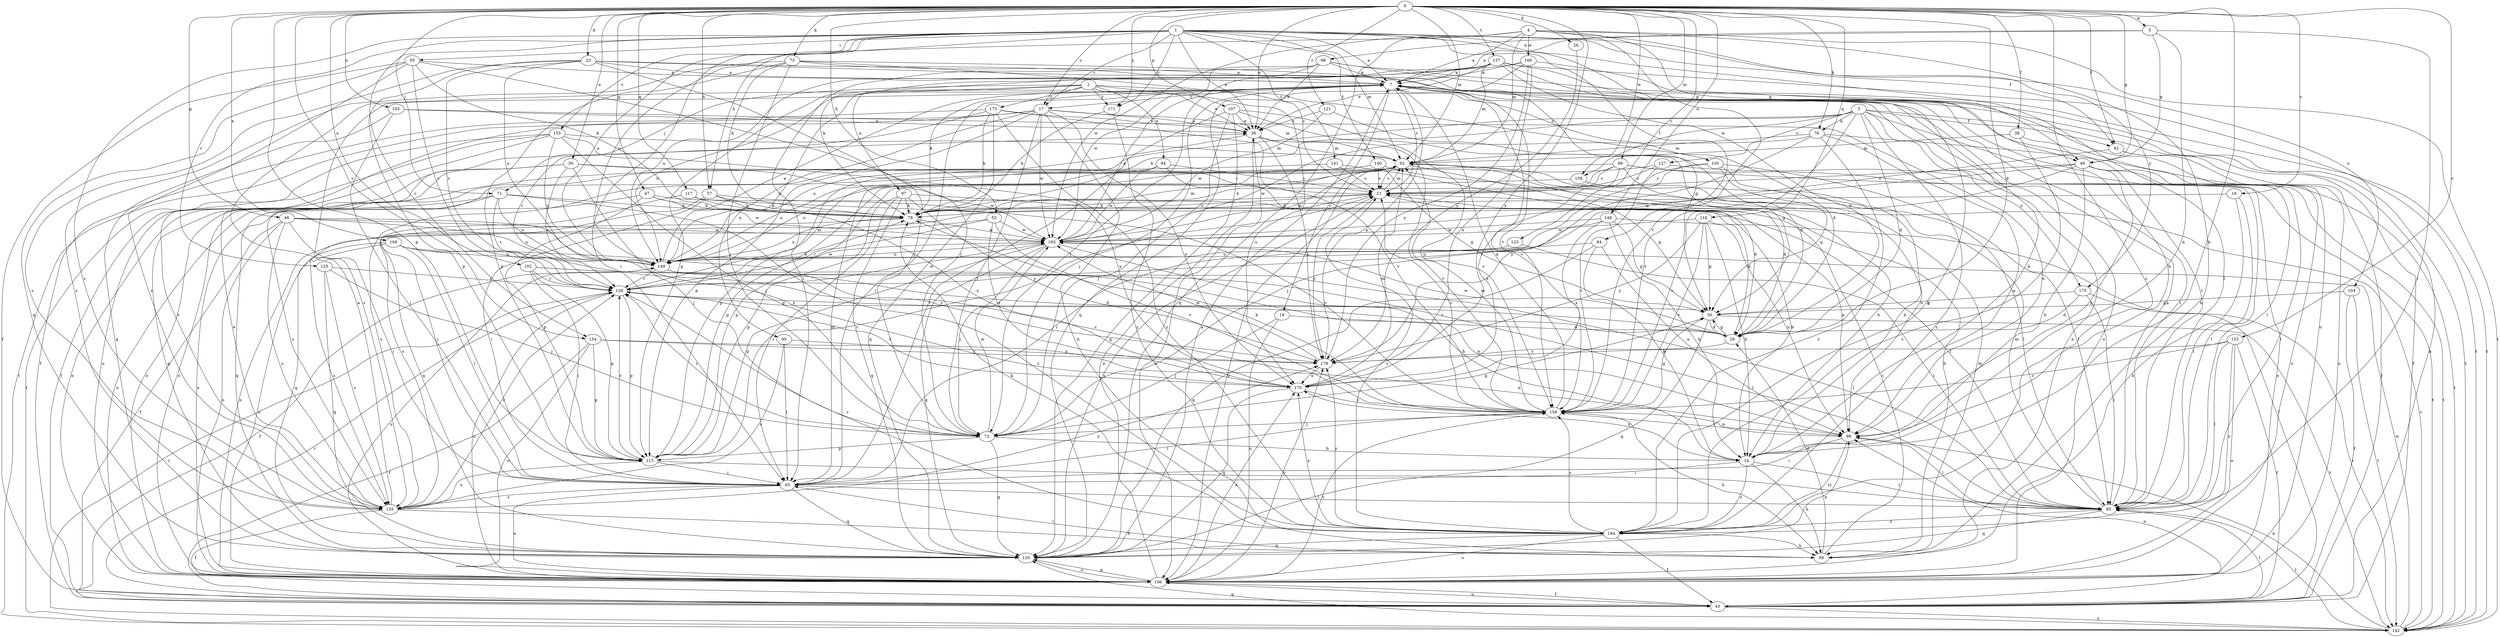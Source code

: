 strict digraph  {
0;
1;
2;
3;
4;
5;
7;
14;
16;
17;
18;
21;
23;
26;
29;
30;
36;
38;
42;
43;
46;
47;
49;
50;
52;
57;
58;
59;
65;
71;
72;
73;
76;
78;
84;
85;
89;
92;
94;
95;
97;
98;
99;
102;
103;
104;
105;
106;
107;
113;
116;
117;
120;
121;
123;
125;
127;
128;
135;
137;
140;
141;
142;
148;
149;
153;
154;
155;
156;
158;
160;
163;
169;
170;
171;
173;
175;
178;
184;
0 -> 5  [label=a];
0 -> 14  [label=b];
0 -> 16  [label=c];
0 -> 17  [label=c];
0 -> 23  [label=d];
0 -> 26  [label=d];
0 -> 29  [label=d];
0 -> 30  [label=e];
0 -> 36  [label=e];
0 -> 38  [label=f];
0 -> 42  [label=f];
0 -> 46  [label=g];
0 -> 47  [label=g];
0 -> 49  [label=g];
0 -> 52  [label=h];
0 -> 57  [label=h];
0 -> 71  [label=j];
0 -> 73  [label=k];
0 -> 76  [label=k];
0 -> 89  [label=m];
0 -> 92  [label=m];
0 -> 102  [label=o];
0 -> 103  [label=o];
0 -> 107  [label=p];
0 -> 113  [label=p];
0 -> 116  [label=q];
0 -> 117  [label=q];
0 -> 121  [label=r];
0 -> 123  [label=r];
0 -> 137  [label=t];
0 -> 148  [label=u];
0 -> 153  [label=v];
0 -> 154  [label=v];
0 -> 158  [label=w];
0 -> 169  [label=x];
0 -> 170  [label=x];
0 -> 171  [label=y];
0 -> 184  [label=z];
1 -> 7  [label=a];
1 -> 17  [label=c];
1 -> 36  [label=e];
1 -> 42  [label=f];
1 -> 49  [label=g];
1 -> 57  [label=h];
1 -> 59  [label=i];
1 -> 65  [label=i];
1 -> 84  [label=l];
1 -> 85  [label=l];
1 -> 92  [label=m];
1 -> 104  [label=o];
1 -> 125  [label=r];
1 -> 135  [label=s];
1 -> 140  [label=t];
1 -> 141  [label=t];
1 -> 149  [label=u];
1 -> 154  [label=v];
1 -> 155  [label=v];
1 -> 171  [label=y];
2 -> 29  [label=d];
2 -> 36  [label=e];
2 -> 71  [label=j];
2 -> 94  [label=n];
2 -> 95  [label=n];
2 -> 97  [label=n];
2 -> 149  [label=u];
2 -> 170  [label=x];
2 -> 171  [label=y];
2 -> 173  [label=y];
3 -> 29  [label=d];
3 -> 42  [label=f];
3 -> 43  [label=f];
3 -> 76  [label=k];
3 -> 78  [label=k];
3 -> 85  [label=l];
3 -> 127  [label=r];
3 -> 149  [label=u];
3 -> 156  [label=v];
3 -> 158  [label=w];
3 -> 175  [label=y];
3 -> 184  [label=z];
4 -> 7  [label=a];
4 -> 49  [label=g];
4 -> 58  [label=h];
4 -> 92  [label=m];
4 -> 120  [label=q];
4 -> 142  [label=t];
4 -> 149  [label=u];
4 -> 156  [label=v];
4 -> 160  [label=w];
4 -> 163  [label=w];
4 -> 175  [label=y];
5 -> 7  [label=a];
5 -> 49  [label=g];
5 -> 85  [label=l];
5 -> 98  [label=n];
5 -> 99  [label=n];
7 -> 17  [label=c];
7 -> 18  [label=c];
7 -> 21  [label=c];
7 -> 65  [label=i];
7 -> 72  [label=j];
7 -> 78  [label=k];
7 -> 85  [label=l];
7 -> 105  [label=o];
7 -> 106  [label=o];
7 -> 135  [label=s];
7 -> 142  [label=t];
7 -> 156  [label=v];
14 -> 58  [label=h];
14 -> 65  [label=i];
14 -> 85  [label=l];
14 -> 170  [label=x];
14 -> 184  [label=z];
16 -> 58  [label=h];
16 -> 78  [label=k];
16 -> 85  [label=l];
17 -> 36  [label=e];
17 -> 58  [label=h];
17 -> 72  [label=j];
17 -> 92  [label=m];
17 -> 113  [label=p];
17 -> 135  [label=s];
17 -> 142  [label=t];
17 -> 149  [label=u];
17 -> 163  [label=w];
17 -> 170  [label=x];
18 -> 29  [label=d];
18 -> 72  [label=j];
18 -> 106  [label=o];
21 -> 78  [label=k];
21 -> 92  [label=m];
21 -> 99  [label=n];
21 -> 135  [label=s];
21 -> 178  [label=y];
23 -> 7  [label=a];
23 -> 14  [label=b];
23 -> 50  [label=g];
23 -> 72  [label=j];
23 -> 113  [label=p];
23 -> 128  [label=r];
23 -> 135  [label=s];
23 -> 149  [label=u];
26 -> 178  [label=y];
29 -> 50  [label=g];
29 -> 128  [label=r];
29 -> 163  [label=w];
29 -> 178  [label=y];
30 -> 21  [label=c];
30 -> 72  [label=j];
30 -> 106  [label=o];
30 -> 120  [label=q];
30 -> 128  [label=r];
30 -> 163  [label=w];
36 -> 92  [label=m];
36 -> 106  [label=o];
36 -> 113  [label=p];
36 -> 156  [label=v];
36 -> 178  [label=y];
38 -> 92  [label=m];
38 -> 106  [label=o];
38 -> 184  [label=z];
42 -> 43  [label=f];
42 -> 72  [label=j];
42 -> 106  [label=o];
43 -> 7  [label=a];
43 -> 85  [label=l];
43 -> 99  [label=n];
43 -> 106  [label=o];
43 -> 128  [label=r];
43 -> 142  [label=t];
46 -> 43  [label=f];
46 -> 65  [label=i];
46 -> 106  [label=o];
46 -> 135  [label=s];
46 -> 149  [label=u];
46 -> 163  [label=w];
46 -> 170  [label=x];
47 -> 78  [label=k];
47 -> 85  [label=l];
47 -> 106  [label=o];
47 -> 113  [label=p];
47 -> 163  [label=w];
49 -> 14  [label=b];
49 -> 21  [label=c];
49 -> 85  [label=l];
49 -> 99  [label=n];
49 -> 142  [label=t];
49 -> 156  [label=v];
49 -> 163  [label=w];
50 -> 29  [label=d];
50 -> 120  [label=q];
50 -> 142  [label=t];
52 -> 120  [label=q];
52 -> 128  [label=r];
52 -> 156  [label=v];
52 -> 163  [label=w];
52 -> 170  [label=x];
57 -> 29  [label=d];
57 -> 65  [label=i];
57 -> 78  [label=k];
57 -> 120  [label=q];
57 -> 170  [label=x];
58 -> 21  [label=c];
58 -> 29  [label=d];
58 -> 65  [label=i];
58 -> 92  [label=m];
59 -> 7  [label=a];
59 -> 43  [label=f];
59 -> 72  [label=j];
59 -> 78  [label=k];
59 -> 120  [label=q];
59 -> 128  [label=r];
59 -> 135  [label=s];
65 -> 85  [label=l];
65 -> 92  [label=m];
65 -> 106  [label=o];
65 -> 120  [label=q];
65 -> 135  [label=s];
71 -> 78  [label=k];
71 -> 106  [label=o];
71 -> 120  [label=q];
71 -> 128  [label=r];
71 -> 149  [label=u];
71 -> 184  [label=z];
72 -> 14  [label=b];
72 -> 50  [label=g];
72 -> 113  [label=p];
72 -> 120  [label=q];
72 -> 128  [label=r];
72 -> 163  [label=w];
73 -> 7  [label=a];
73 -> 21  [label=c];
73 -> 72  [label=j];
73 -> 78  [label=k];
73 -> 113  [label=p];
73 -> 135  [label=s];
73 -> 156  [label=v];
76 -> 92  [label=m];
76 -> 99  [label=n];
76 -> 142  [label=t];
76 -> 163  [label=w];
76 -> 178  [label=y];
76 -> 184  [label=z];
78 -> 21  [label=c];
78 -> 92  [label=m];
78 -> 106  [label=o];
78 -> 149  [label=u];
78 -> 163  [label=w];
84 -> 14  [label=b];
84 -> 99  [label=n];
84 -> 120  [label=q];
84 -> 149  [label=u];
85 -> 7  [label=a];
85 -> 92  [label=m];
85 -> 120  [label=q];
85 -> 184  [label=z];
89 -> 21  [label=c];
89 -> 78  [label=k];
89 -> 85  [label=l];
89 -> 99  [label=n];
89 -> 142  [label=t];
89 -> 149  [label=u];
89 -> 170  [label=x];
92 -> 21  [label=c];
92 -> 29  [label=d];
92 -> 50  [label=g];
92 -> 106  [label=o];
92 -> 135  [label=s];
94 -> 21  [label=c];
94 -> 29  [label=d];
94 -> 149  [label=u];
94 -> 163  [label=w];
95 -> 65  [label=i];
95 -> 135  [label=s];
95 -> 178  [label=y];
97 -> 14  [label=b];
97 -> 65  [label=i];
97 -> 78  [label=k];
97 -> 113  [label=p];
97 -> 120  [label=q];
97 -> 178  [label=y];
98 -> 7  [label=a];
98 -> 14  [label=b];
98 -> 36  [label=e];
98 -> 65  [label=i];
98 -> 72  [label=j];
98 -> 142  [label=t];
98 -> 163  [label=w];
99 -> 65  [label=i];
99 -> 85  [label=l];
99 -> 156  [label=v];
99 -> 184  [label=z];
102 -> 65  [label=i];
102 -> 85  [label=l];
102 -> 99  [label=n];
102 -> 113  [label=p];
102 -> 128  [label=r];
103 -> 36  [label=e];
103 -> 65  [label=i];
103 -> 99  [label=n];
103 -> 120  [label=q];
104 -> 43  [label=f];
104 -> 50  [label=g];
104 -> 142  [label=t];
105 -> 14  [label=b];
105 -> 21  [label=c];
105 -> 50  [label=g];
105 -> 65  [label=i];
105 -> 85  [label=l];
106 -> 7  [label=a];
106 -> 36  [label=e];
106 -> 43  [label=f];
106 -> 120  [label=q];
106 -> 149  [label=u];
106 -> 156  [label=v];
106 -> 170  [label=x];
106 -> 178  [label=y];
107 -> 29  [label=d];
107 -> 36  [label=e];
107 -> 65  [label=i];
107 -> 72  [label=j];
107 -> 120  [label=q];
107 -> 156  [label=v];
113 -> 21  [label=c];
113 -> 65  [label=i];
113 -> 85  [label=l];
113 -> 128  [label=r];
113 -> 135  [label=s];
116 -> 14  [label=b];
116 -> 50  [label=g];
116 -> 99  [label=n];
116 -> 156  [label=v];
116 -> 163  [label=w];
116 -> 178  [label=y];
117 -> 65  [label=i];
117 -> 78  [label=k];
117 -> 156  [label=v];
120 -> 7  [label=a];
120 -> 21  [label=c];
120 -> 99  [label=n];
120 -> 106  [label=o];
121 -> 36  [label=e];
121 -> 50  [label=g];
121 -> 163  [label=w];
123 -> 85  [label=l];
123 -> 149  [label=u];
125 -> 72  [label=j];
125 -> 120  [label=q];
125 -> 128  [label=r];
125 -> 135  [label=s];
127 -> 21  [label=c];
127 -> 106  [label=o];
127 -> 113  [label=p];
127 -> 156  [label=v];
128 -> 50  [label=g];
128 -> 78  [label=k];
128 -> 92  [label=m];
128 -> 106  [label=o];
128 -> 113  [label=p];
128 -> 163  [label=w];
135 -> 7  [label=a];
135 -> 36  [label=e];
135 -> 43  [label=f];
135 -> 58  [label=h];
135 -> 128  [label=r];
135 -> 178  [label=y];
137 -> 7  [label=a];
137 -> 29  [label=d];
137 -> 78  [label=k];
137 -> 85  [label=l];
137 -> 92  [label=m];
137 -> 120  [label=q];
137 -> 142  [label=t];
137 -> 149  [label=u];
137 -> 184  [label=z];
140 -> 14  [label=b];
140 -> 21  [label=c];
140 -> 50  [label=g];
140 -> 106  [label=o];
140 -> 135  [label=s];
141 -> 21  [label=c];
141 -> 58  [label=h];
141 -> 106  [label=o];
142 -> 21  [label=c];
142 -> 85  [label=l];
142 -> 99  [label=n];
142 -> 120  [label=q];
142 -> 128  [label=r];
142 -> 163  [label=w];
148 -> 14  [label=b];
148 -> 43  [label=f];
148 -> 50  [label=g];
148 -> 128  [label=r];
148 -> 163  [label=w];
148 -> 170  [label=x];
149 -> 7  [label=a];
149 -> 29  [label=d];
149 -> 43  [label=f];
149 -> 85  [label=l];
149 -> 128  [label=r];
149 -> 163  [label=w];
153 -> 43  [label=f];
153 -> 85  [label=l];
153 -> 106  [label=o];
153 -> 156  [label=v];
153 -> 178  [label=y];
153 -> 184  [label=z];
154 -> 43  [label=f];
154 -> 99  [label=n];
154 -> 106  [label=o];
154 -> 113  [label=p];
154 -> 178  [label=y];
155 -> 43  [label=f];
155 -> 72  [label=j];
155 -> 92  [label=m];
155 -> 106  [label=o];
155 -> 142  [label=t];
155 -> 149  [label=u];
155 -> 170  [label=x];
156 -> 7  [label=a];
156 -> 21  [label=c];
156 -> 50  [label=g];
156 -> 58  [label=h];
156 -> 65  [label=i];
156 -> 72  [label=j];
156 -> 78  [label=k];
156 -> 92  [label=m];
156 -> 99  [label=n];
158 -> 85  [label=l];
158 -> 113  [label=p];
160 -> 7  [label=a];
160 -> 36  [label=e];
160 -> 106  [label=o];
160 -> 113  [label=p];
160 -> 170  [label=x];
160 -> 178  [label=y];
163 -> 7  [label=a];
163 -> 14  [label=b];
163 -> 72  [label=j];
163 -> 92  [label=m];
163 -> 113  [label=p];
163 -> 120  [label=q];
163 -> 149  [label=u];
169 -> 65  [label=i];
169 -> 106  [label=o];
169 -> 135  [label=s];
169 -> 149  [label=u];
169 -> 156  [label=v];
169 -> 178  [label=y];
170 -> 92  [label=m];
170 -> 120  [label=q];
170 -> 128  [label=r];
170 -> 156  [label=v];
171 -> 78  [label=k];
171 -> 184  [label=z];
173 -> 36  [label=e];
173 -> 43  [label=f];
173 -> 78  [label=k];
173 -> 120  [label=q];
173 -> 128  [label=r];
173 -> 156  [label=v];
173 -> 184  [label=z];
175 -> 29  [label=d];
175 -> 50  [label=g];
175 -> 85  [label=l];
175 -> 142  [label=t];
178 -> 7  [label=a];
178 -> 163  [label=w];
178 -> 170  [label=x];
184 -> 21  [label=c];
184 -> 43  [label=f];
184 -> 58  [label=h];
184 -> 78  [label=k];
184 -> 106  [label=o];
184 -> 120  [label=q];
184 -> 128  [label=r];
184 -> 156  [label=v];
184 -> 170  [label=x];
184 -> 178  [label=y];
}
